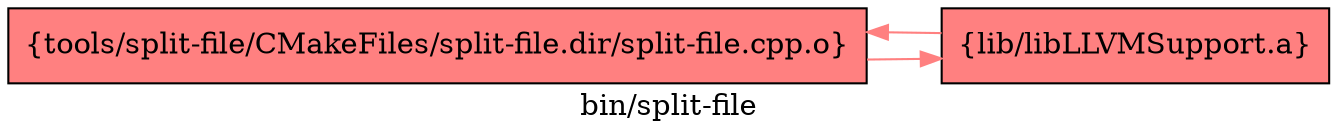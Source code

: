 digraph "bin/split-file" {
	label="bin/split-file";
	rankdir="LR"
	{ rank=same; Node0x55c64e81b408;  }

	Node0x55c64e81b408 [shape=record,shape=box,style=filled,fillcolor="1.000000 0.5 1",group=1,label="{tools/split-file/CMakeFiles/split-file.dir/split-file.cpp.o}"];
	Node0x55c64e81b408 -> Node0x55c64e81b5e8[color="1.000000 0.5 1"];
	Node0x55c64e81b5e8 [shape=record,shape=box,style=filled,fillcolor="1.000000 0.5 1",group=1,label="{lib/libLLVMSupport.a}"];
	Node0x55c64e81b5e8 -> Node0x55c64e81b408[color="1.000000 0.5 1"];
}
